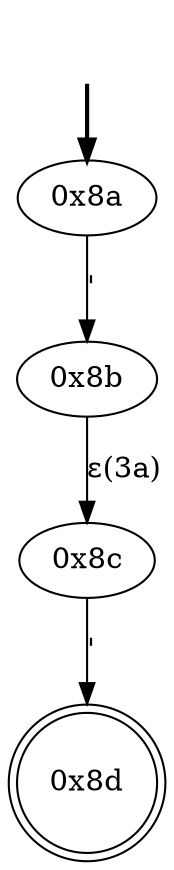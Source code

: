 digraph {
	fake [style=invisible]
	"0x8a" [root=true]
	"0x8b"
	"0x8c"
	"0x8d" [shape=doublecircle]
	fake -> "0x8a" [style=bold]
	"0x8a" -> "0x8b" [label="'"]
	"0x8c" -> "0x8d" [label="'"]
	"0x8b" -> "0x8c" [label="ε(3a)"]
}
